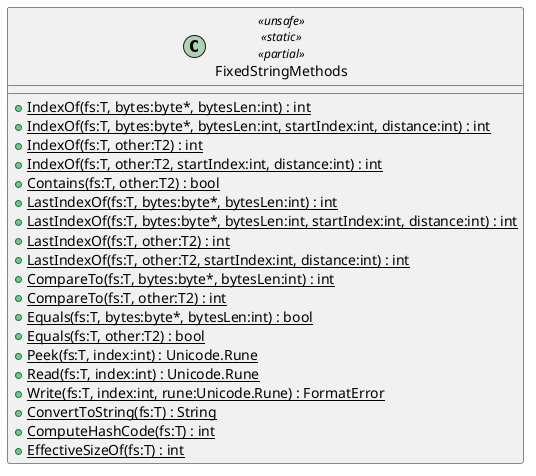 @startuml
class FixedStringMethods <<unsafe>> <<static>> <<partial>> {
    + {static} IndexOf(fs:T, bytes:byte*, bytesLen:int) : int
    + {static} IndexOf(fs:T, bytes:byte*, bytesLen:int, startIndex:int, distance:int) : int
    + {static} IndexOf(fs:T, other:T2) : int
    + {static} IndexOf(fs:T, other:T2, startIndex:int, distance:int) : int
    + {static} Contains(fs:T, other:T2) : bool
    + {static} LastIndexOf(fs:T, bytes:byte*, bytesLen:int) : int
    + {static} LastIndexOf(fs:T, bytes:byte*, bytesLen:int, startIndex:int, distance:int) : int
    + {static} LastIndexOf(fs:T, other:T2) : int
    + {static} LastIndexOf(fs:T, other:T2, startIndex:int, distance:int) : int
    + {static} CompareTo(fs:T, bytes:byte*, bytesLen:int) : int
    + {static} CompareTo(fs:T, other:T2) : int
    + {static} Equals(fs:T, bytes:byte*, bytesLen:int) : bool
    + {static} Equals(fs:T, other:T2) : bool
    + {static} Peek(fs:T, index:int) : Unicode.Rune
    + {static} Read(fs:T, index:int) : Unicode.Rune
    + {static} Write(fs:T, index:int, rune:Unicode.Rune) : FormatError
    + {static} ConvertToString(fs:T) : String
    + {static} ComputeHashCode(fs:T) : int
    + {static} EffectiveSizeOf(fs:T) : int
}
@enduml

